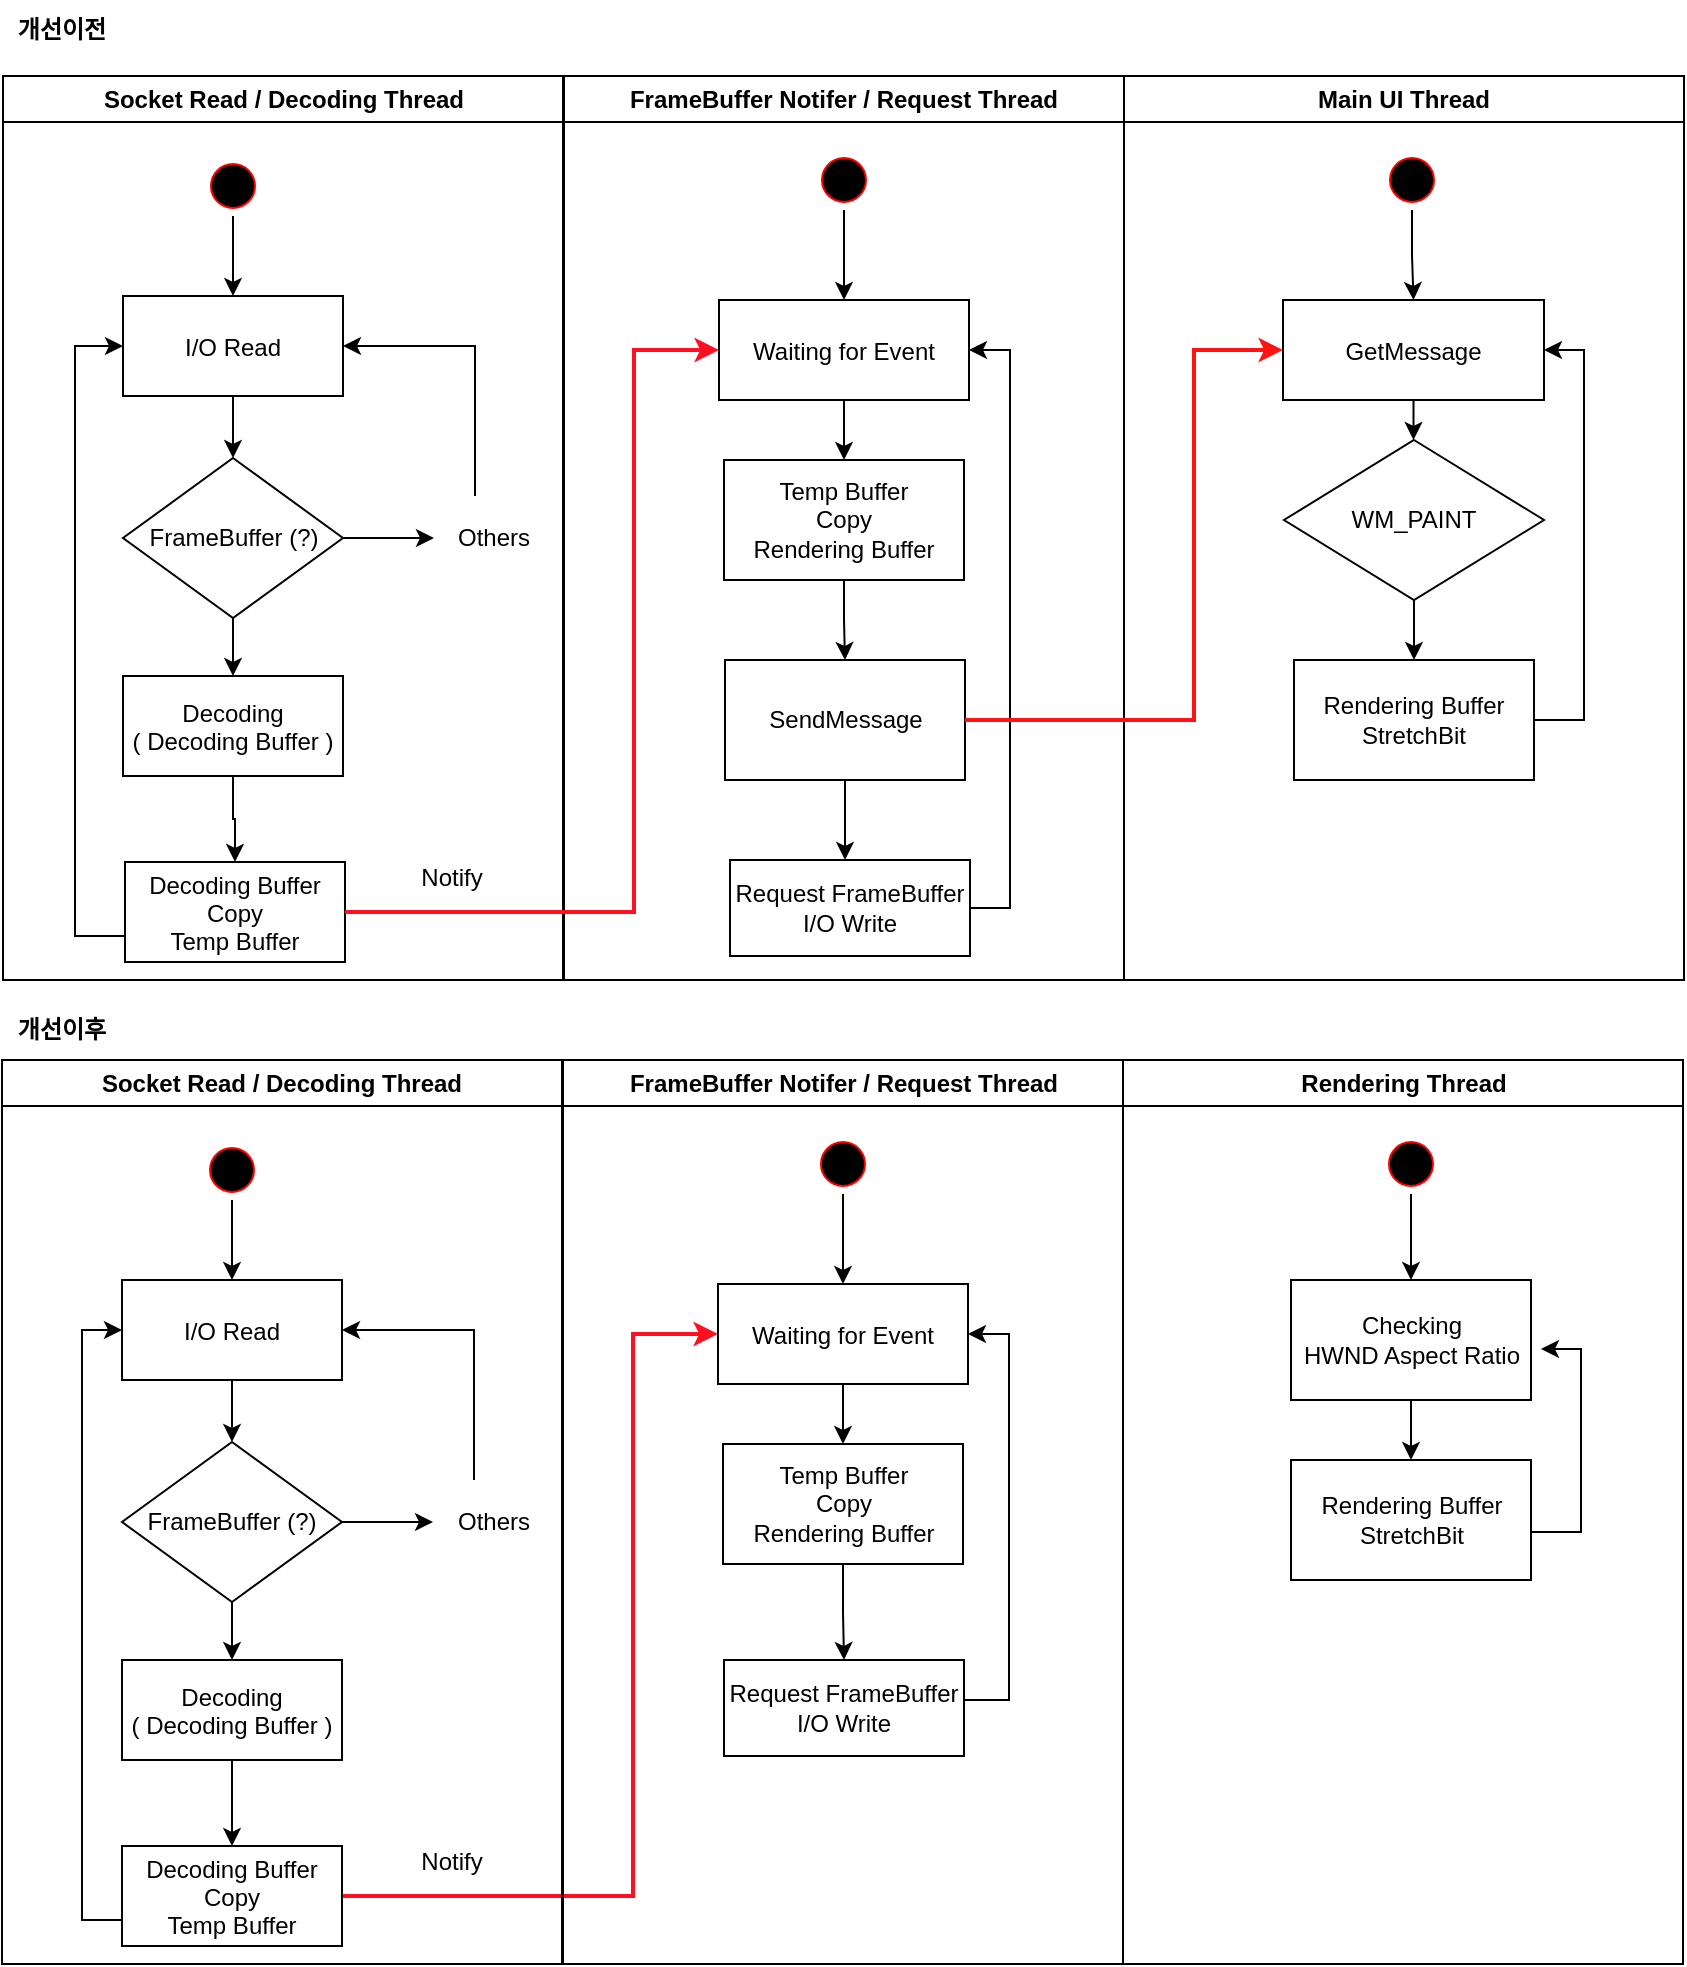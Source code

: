 <mxfile version="24.7.4">
  <diagram name="Page-1" id="e7e014a7-5840-1c2e-5031-d8a46d1fe8dd">
    <mxGraphModel dx="1195" dy="622" grid="1" gridSize="10" guides="1" tooltips="1" connect="1" arrows="1" fold="1" page="1" pageScale="1" pageWidth="1169" pageHeight="826" background="none" math="0" shadow="0">
      <root>
        <mxCell id="0" />
        <mxCell id="1" parent="0" />
        <mxCell id="2" value="Socket Read / Decoding Thread" style="swimlane;whiteSpace=wrap" parent="1" vertex="1">
          <mxGeometry x="164.5" y="128" width="280" height="452" as="geometry" />
        </mxCell>
        <mxCell id="YajSy7RYpYL-Cwf7EdQ--43" style="edgeStyle=orthogonalEdgeStyle;rounded=0;orthogonalLoop=1;jettySize=auto;html=1;" edge="1" parent="2" source="5" target="7">
          <mxGeometry relative="1" as="geometry" />
        </mxCell>
        <mxCell id="5" value="" style="ellipse;shape=startState;fillColor=#000000;strokeColor=#ff0000;" parent="2" vertex="1">
          <mxGeometry x="100" y="40" width="30" height="30" as="geometry" />
        </mxCell>
        <mxCell id="YajSy7RYpYL-Cwf7EdQ--42" style="edgeStyle=orthogonalEdgeStyle;rounded=0;orthogonalLoop=1;jettySize=auto;html=1;" edge="1" parent="2" source="7" target="YajSy7RYpYL-Cwf7EdQ--41">
          <mxGeometry relative="1" as="geometry" />
        </mxCell>
        <mxCell id="7" value="I/O Read" style="" parent="2" vertex="1">
          <mxGeometry x="60" y="110" width="110" height="50" as="geometry" />
        </mxCell>
        <mxCell id="YajSy7RYpYL-Cwf7EdQ--49" style="edgeStyle=orthogonalEdgeStyle;rounded=0;orthogonalLoop=1;jettySize=auto;html=1;" edge="1" parent="2" source="8" target="10">
          <mxGeometry relative="1" as="geometry" />
        </mxCell>
        <mxCell id="8" value="Decoding&#xa;( Decoding Buffer )" style="fillColor=#FFFFFF;strokeColor=#000000;" parent="2" vertex="1">
          <mxGeometry x="60" y="300" width="110" height="50" as="geometry" />
        </mxCell>
        <mxCell id="YajSy7RYpYL-Cwf7EdQ--53" style="edgeStyle=orthogonalEdgeStyle;rounded=0;orthogonalLoop=1;jettySize=auto;html=1;entryX=0;entryY=0.5;entryDx=0;entryDy=0;" edge="1" parent="2" source="10" target="7">
          <mxGeometry relative="1" as="geometry">
            <Array as="points">
              <mxPoint x="36" y="430" />
              <mxPoint x="36" y="135" />
            </Array>
          </mxGeometry>
        </mxCell>
        <mxCell id="10" value="Decoding Buffer&#xa;Copy&#xa;Temp Buffer" style="fillColor=#FFFFFF;strokeColor=#000000;" parent="2" vertex="1">
          <mxGeometry x="61" y="393" width="110" height="50" as="geometry" />
        </mxCell>
        <mxCell id="YajSy7RYpYL-Cwf7EdQ--45" style="edgeStyle=orthogonalEdgeStyle;rounded=0;orthogonalLoop=1;jettySize=auto;html=1;entryX=0.5;entryY=0;entryDx=0;entryDy=0;" edge="1" parent="2" source="YajSy7RYpYL-Cwf7EdQ--41" target="8">
          <mxGeometry relative="1" as="geometry" />
        </mxCell>
        <mxCell id="YajSy7RYpYL-Cwf7EdQ--48" style="edgeStyle=orthogonalEdgeStyle;rounded=0;orthogonalLoop=1;jettySize=auto;html=1;" edge="1" parent="2" source="YajSy7RYpYL-Cwf7EdQ--41" target="YajSy7RYpYL-Cwf7EdQ--46">
          <mxGeometry relative="1" as="geometry" />
        </mxCell>
        <mxCell id="YajSy7RYpYL-Cwf7EdQ--41" value="FrameBuffer (?)" style="rhombus;whiteSpace=wrap;html=1;" vertex="1" parent="2">
          <mxGeometry x="60" y="191" width="110" height="80" as="geometry" />
        </mxCell>
        <mxCell id="YajSy7RYpYL-Cwf7EdQ--65" style="edgeStyle=orthogonalEdgeStyle;rounded=0;orthogonalLoop=1;jettySize=auto;html=1;entryX=1;entryY=0.5;entryDx=0;entryDy=0;" edge="1" parent="2" source="YajSy7RYpYL-Cwf7EdQ--46" target="7">
          <mxGeometry relative="1" as="geometry">
            <Array as="points">
              <mxPoint x="236" y="135" />
            </Array>
          </mxGeometry>
        </mxCell>
        <mxCell id="YajSy7RYpYL-Cwf7EdQ--46" value="Others" style="text;html=1;align=center;verticalAlign=middle;whiteSpace=wrap;rounded=0;" vertex="1" parent="2">
          <mxGeometry x="215.5" y="210" width="60" height="42" as="geometry" />
        </mxCell>
        <mxCell id="YajSy7RYpYL-Cwf7EdQ--55" value="Notify" style="text;html=1;align=center;verticalAlign=middle;whiteSpace=wrap;rounded=0;" vertex="1" parent="2">
          <mxGeometry x="194.5" y="386" width="60" height="30" as="geometry" />
        </mxCell>
        <mxCell id="4" value="FrameBuffer Notifer / Request Thread" style="swimlane;whiteSpace=wrap" parent="1" vertex="1">
          <mxGeometry x="445" y="128" width="280" height="452" as="geometry">
            <mxRectangle x="724.5" y="128" width="140" height="30" as="alternateBounds" />
          </mxGeometry>
        </mxCell>
        <mxCell id="YajSy7RYpYL-Cwf7EdQ--58" style="edgeStyle=orthogonalEdgeStyle;rounded=0;orthogonalLoop=1;jettySize=auto;html=1;entryX=0.5;entryY=0;entryDx=0;entryDy=0;" edge="1" parent="4" source="33" target="YajSy7RYpYL-Cwf7EdQ--57">
          <mxGeometry relative="1" as="geometry" />
        </mxCell>
        <mxCell id="33" value="Waiting for Event" style="" parent="4" vertex="1">
          <mxGeometry x="77.5" y="112" width="125" height="50" as="geometry" />
        </mxCell>
        <mxCell id="YajSy7RYpYL-Cwf7EdQ--59" style="edgeStyle=orthogonalEdgeStyle;rounded=0;orthogonalLoop=1;jettySize=auto;html=1;" edge="1" parent="4" source="YajSy7RYpYL-Cwf7EdQ--52" target="33">
          <mxGeometry relative="1" as="geometry" />
        </mxCell>
        <mxCell id="YajSy7RYpYL-Cwf7EdQ--52" value="" style="ellipse;shape=startState;fillColor=#000000;strokeColor=#ff0000;" vertex="1" parent="4">
          <mxGeometry x="125" y="37" width="30" height="30" as="geometry" />
        </mxCell>
        <mxCell id="YajSy7RYpYL-Cwf7EdQ--91" style="edgeStyle=orthogonalEdgeStyle;rounded=0;orthogonalLoop=1;jettySize=auto;html=1;entryX=0.5;entryY=0;entryDx=0;entryDy=0;" edge="1" parent="4" source="YajSy7RYpYL-Cwf7EdQ--57" target="YajSy7RYpYL-Cwf7EdQ--81">
          <mxGeometry relative="1" as="geometry" />
        </mxCell>
        <mxCell id="YajSy7RYpYL-Cwf7EdQ--57" value="Temp Buffer&lt;div&gt;Copy&lt;/div&gt;&lt;div&gt;Rendering Buffer&lt;/div&gt;" style="rounded=0;whiteSpace=wrap;html=1;fillColor=#FFFFFF;strokeColor=#000000;fillStyle=auto;" vertex="1" parent="4">
          <mxGeometry x="80" y="192" width="120" height="60" as="geometry" />
        </mxCell>
        <mxCell id="YajSy7RYpYL-Cwf7EdQ--164" style="edgeStyle=orthogonalEdgeStyle;rounded=0;orthogonalLoop=1;jettySize=auto;html=1;" edge="1" parent="4" source="YajSy7RYpYL-Cwf7EdQ--81">
          <mxGeometry relative="1" as="geometry">
            <mxPoint x="140.5" y="392" as="targetPoint" />
          </mxGeometry>
        </mxCell>
        <mxCell id="YajSy7RYpYL-Cwf7EdQ--81" value="SendMessage" style="rounded=0;whiteSpace=wrap;html=1;" vertex="1" parent="4">
          <mxGeometry x="80.5" y="292" width="120" height="60" as="geometry" />
        </mxCell>
        <mxCell id="YajSy7RYpYL-Cwf7EdQ--167" style="edgeStyle=orthogonalEdgeStyle;rounded=0;orthogonalLoop=1;jettySize=auto;html=1;entryX=1;entryY=0.5;entryDx=0;entryDy=0;" edge="1" parent="4" source="YajSy7RYpYL-Cwf7EdQ--165" target="33">
          <mxGeometry relative="1" as="geometry">
            <Array as="points">
              <mxPoint x="223" y="416" />
              <mxPoint x="223" y="137" />
            </Array>
          </mxGeometry>
        </mxCell>
        <mxCell id="YajSy7RYpYL-Cwf7EdQ--165" value="Request FrameBuffer&lt;br&gt;I/O Write" style="rounded=0;whiteSpace=wrap;html=1;" vertex="1" parent="4">
          <mxGeometry x="83" y="392" width="120" height="48" as="geometry" />
        </mxCell>
        <mxCell id="YajSy7RYpYL-Cwf7EdQ--68" value="Main UI Thread" style="swimlane;whiteSpace=wrap" vertex="1" parent="1">
          <mxGeometry x="725" y="128" width="280" height="452" as="geometry">
            <mxRectangle x="724.5" y="128" width="140" height="30" as="alternateBounds" />
          </mxGeometry>
        </mxCell>
        <mxCell id="YajSy7RYpYL-Cwf7EdQ--84" style="edgeStyle=orthogonalEdgeStyle;rounded=0;orthogonalLoop=1;jettySize=auto;html=1;entryX=0.5;entryY=0;entryDx=0;entryDy=0;" edge="1" parent="YajSy7RYpYL-Cwf7EdQ--68" source="YajSy7RYpYL-Cwf7EdQ--70" target="YajSy7RYpYL-Cwf7EdQ--83">
          <mxGeometry relative="1" as="geometry" />
        </mxCell>
        <mxCell id="YajSy7RYpYL-Cwf7EdQ--70" value="GetMessage" style="" vertex="1" parent="YajSy7RYpYL-Cwf7EdQ--68">
          <mxGeometry x="79.5" y="112" width="130.5" height="50" as="geometry" />
        </mxCell>
        <mxCell id="YajSy7RYpYL-Cwf7EdQ--71" style="edgeStyle=orthogonalEdgeStyle;rounded=0;orthogonalLoop=1;jettySize=auto;html=1;" edge="1" parent="YajSy7RYpYL-Cwf7EdQ--68" source="YajSy7RYpYL-Cwf7EdQ--72" target="YajSy7RYpYL-Cwf7EdQ--70">
          <mxGeometry relative="1" as="geometry" />
        </mxCell>
        <mxCell id="YajSy7RYpYL-Cwf7EdQ--72" value="" style="ellipse;shape=startState;fillColor=#000000;strokeColor=#ff0000;" vertex="1" parent="YajSy7RYpYL-Cwf7EdQ--68">
          <mxGeometry x="129" y="37" width="30" height="30" as="geometry" />
        </mxCell>
        <mxCell id="YajSy7RYpYL-Cwf7EdQ--88" style="edgeStyle=orthogonalEdgeStyle;rounded=0;orthogonalLoop=1;jettySize=auto;html=1;" edge="1" parent="YajSy7RYpYL-Cwf7EdQ--68" source="YajSy7RYpYL-Cwf7EdQ--83" target="YajSy7RYpYL-Cwf7EdQ--86">
          <mxGeometry relative="1" as="geometry" />
        </mxCell>
        <mxCell id="YajSy7RYpYL-Cwf7EdQ--83" value="WM_PAINT" style="rhombus;whiteSpace=wrap;html=1;" vertex="1" parent="YajSy7RYpYL-Cwf7EdQ--68">
          <mxGeometry x="80" y="182" width="130" height="80" as="geometry" />
        </mxCell>
        <mxCell id="YajSy7RYpYL-Cwf7EdQ--90" style="edgeStyle=orthogonalEdgeStyle;rounded=0;orthogonalLoop=1;jettySize=auto;html=1;entryX=1;entryY=0.5;entryDx=0;entryDy=0;" edge="1" parent="YajSy7RYpYL-Cwf7EdQ--68" source="YajSy7RYpYL-Cwf7EdQ--86" target="YajSy7RYpYL-Cwf7EdQ--70">
          <mxGeometry relative="1" as="geometry">
            <Array as="points">
              <mxPoint x="230" y="322" />
              <mxPoint x="230" y="137" />
            </Array>
          </mxGeometry>
        </mxCell>
        <mxCell id="YajSy7RYpYL-Cwf7EdQ--86" value="&lt;div&gt;Rendering Buffer&lt;/div&gt;StretchBit" style="rounded=0;whiteSpace=wrap;html=1;" vertex="1" parent="YajSy7RYpYL-Cwf7EdQ--68">
          <mxGeometry x="85" y="292" width="120" height="60" as="geometry" />
        </mxCell>
        <mxCell id="YajSy7RYpYL-Cwf7EdQ--87" style="edgeStyle=orthogonalEdgeStyle;rounded=0;orthogonalLoop=1;jettySize=auto;html=1;entryX=0;entryY=0.5;entryDx=0;entryDy=0;strokeColor=#FF1212;strokeWidth=2;" edge="1" parent="1" source="YajSy7RYpYL-Cwf7EdQ--81" target="YajSy7RYpYL-Cwf7EdQ--70">
          <mxGeometry relative="1" as="geometry">
            <Array as="points">
              <mxPoint x="760" y="450" />
              <mxPoint x="760" y="265" />
            </Array>
          </mxGeometry>
        </mxCell>
        <mxCell id="YajSy7RYpYL-Cwf7EdQ--92" style="edgeStyle=orthogonalEdgeStyle;rounded=0;orthogonalLoop=1;jettySize=auto;html=1;exitX=1;exitY=0.5;exitDx=0;exitDy=0;entryX=0;entryY=0.5;entryDx=0;entryDy=0;strokeColor=#FF0F1F;strokeWidth=2;" edge="1" parent="1" source="10" target="33">
          <mxGeometry relative="1" as="geometry">
            <Array as="points">
              <mxPoint x="480" y="546" />
              <mxPoint x="480" y="265" />
            </Array>
          </mxGeometry>
        </mxCell>
        <mxCell id="YajSy7RYpYL-Cwf7EdQ--182" style="edgeStyle=orthogonalEdgeStyle;rounded=0;orthogonalLoop=1;jettySize=auto;html=1;exitX=1;exitY=0.5;exitDx=0;exitDy=0;entryX=0;entryY=0.5;entryDx=0;entryDy=0;strokeColor=#FF0F1F;strokeWidth=2;" edge="1" source="YajSy7RYpYL-Cwf7EdQ--191" target="YajSy7RYpYL-Cwf7EdQ--200" parent="1">
          <mxGeometry relative="1" as="geometry">
            <Array as="points">
              <mxPoint x="479.5" y="1038" />
              <mxPoint x="479.5" y="757" />
            </Array>
          </mxGeometry>
        </mxCell>
        <mxCell id="YajSy7RYpYL-Cwf7EdQ--183" value="Socket Read / Decoding Thread" style="swimlane;whiteSpace=wrap" vertex="1" parent="1">
          <mxGeometry x="164" y="620" width="280" height="452" as="geometry" />
        </mxCell>
        <mxCell id="YajSy7RYpYL-Cwf7EdQ--184" style="edgeStyle=orthogonalEdgeStyle;rounded=0;orthogonalLoop=1;jettySize=auto;html=1;" edge="1" parent="YajSy7RYpYL-Cwf7EdQ--183" source="YajSy7RYpYL-Cwf7EdQ--185" target="YajSy7RYpYL-Cwf7EdQ--187">
          <mxGeometry relative="1" as="geometry" />
        </mxCell>
        <mxCell id="YajSy7RYpYL-Cwf7EdQ--185" value="" style="ellipse;shape=startState;fillColor=#000000;strokeColor=#ff0000;" vertex="1" parent="YajSy7RYpYL-Cwf7EdQ--183">
          <mxGeometry x="100" y="40" width="30" height="30" as="geometry" />
        </mxCell>
        <mxCell id="YajSy7RYpYL-Cwf7EdQ--186" style="edgeStyle=orthogonalEdgeStyle;rounded=0;orthogonalLoop=1;jettySize=auto;html=1;" edge="1" parent="YajSy7RYpYL-Cwf7EdQ--183" source="YajSy7RYpYL-Cwf7EdQ--187" target="YajSy7RYpYL-Cwf7EdQ--194">
          <mxGeometry relative="1" as="geometry" />
        </mxCell>
        <mxCell id="YajSy7RYpYL-Cwf7EdQ--187" value="I/O Read" style="" vertex="1" parent="YajSy7RYpYL-Cwf7EdQ--183">
          <mxGeometry x="60" y="110" width="110" height="50" as="geometry" />
        </mxCell>
        <mxCell id="YajSy7RYpYL-Cwf7EdQ--189" value="Decoding&#xa;( Decoding Buffer )" style="fillColor=#FFFFFF;strokeColor=#000000;" vertex="1" parent="YajSy7RYpYL-Cwf7EdQ--183">
          <mxGeometry x="60" y="300" width="110" height="50" as="geometry" />
        </mxCell>
        <mxCell id="YajSy7RYpYL-Cwf7EdQ--192" style="edgeStyle=orthogonalEdgeStyle;rounded=0;orthogonalLoop=1;jettySize=auto;html=1;entryX=0.5;entryY=0;entryDx=0;entryDy=0;" edge="1" parent="YajSy7RYpYL-Cwf7EdQ--183" source="YajSy7RYpYL-Cwf7EdQ--194" target="YajSy7RYpYL-Cwf7EdQ--189">
          <mxGeometry relative="1" as="geometry" />
        </mxCell>
        <mxCell id="YajSy7RYpYL-Cwf7EdQ--193" style="edgeStyle=orthogonalEdgeStyle;rounded=0;orthogonalLoop=1;jettySize=auto;html=1;" edge="1" parent="YajSy7RYpYL-Cwf7EdQ--183" source="YajSy7RYpYL-Cwf7EdQ--194" target="YajSy7RYpYL-Cwf7EdQ--196">
          <mxGeometry relative="1" as="geometry" />
        </mxCell>
        <mxCell id="YajSy7RYpYL-Cwf7EdQ--194" value="FrameBuffer (?)" style="rhombus;whiteSpace=wrap;html=1;" vertex="1" parent="YajSy7RYpYL-Cwf7EdQ--183">
          <mxGeometry x="60" y="191" width="110" height="80" as="geometry" />
        </mxCell>
        <mxCell id="YajSy7RYpYL-Cwf7EdQ--195" style="edgeStyle=orthogonalEdgeStyle;rounded=0;orthogonalLoop=1;jettySize=auto;html=1;entryX=1;entryY=0.5;entryDx=0;entryDy=0;" edge="1" parent="YajSy7RYpYL-Cwf7EdQ--183" source="YajSy7RYpYL-Cwf7EdQ--196" target="YajSy7RYpYL-Cwf7EdQ--187">
          <mxGeometry relative="1" as="geometry">
            <Array as="points">
              <mxPoint x="236" y="135" />
            </Array>
          </mxGeometry>
        </mxCell>
        <mxCell id="YajSy7RYpYL-Cwf7EdQ--196" value="Others" style="text;html=1;align=center;verticalAlign=middle;whiteSpace=wrap;rounded=0;" vertex="1" parent="YajSy7RYpYL-Cwf7EdQ--183">
          <mxGeometry x="215.5" y="210" width="60" height="42" as="geometry" />
        </mxCell>
        <mxCell id="YajSy7RYpYL-Cwf7EdQ--197" value="Notify" style="text;html=1;align=center;verticalAlign=middle;whiteSpace=wrap;rounded=0;" vertex="1" parent="YajSy7RYpYL-Cwf7EdQ--183">
          <mxGeometry x="194.5" y="386" width="60" height="30" as="geometry" />
        </mxCell>
        <mxCell id="YajSy7RYpYL-Cwf7EdQ--198" value="FrameBuffer Notifer / Request Thread" style="swimlane;whiteSpace=wrap" vertex="1" parent="1">
          <mxGeometry x="444.5" y="620" width="280" height="452" as="geometry">
            <mxRectangle x="724.5" y="128" width="140" height="30" as="alternateBounds" />
          </mxGeometry>
        </mxCell>
        <mxCell id="YajSy7RYpYL-Cwf7EdQ--199" style="edgeStyle=orthogonalEdgeStyle;rounded=0;orthogonalLoop=1;jettySize=auto;html=1;entryX=0.5;entryY=0;entryDx=0;entryDy=0;" edge="1" parent="YajSy7RYpYL-Cwf7EdQ--198" source="YajSy7RYpYL-Cwf7EdQ--200" target="YajSy7RYpYL-Cwf7EdQ--204">
          <mxGeometry relative="1" as="geometry" />
        </mxCell>
        <mxCell id="YajSy7RYpYL-Cwf7EdQ--200" value="Waiting for Event" style="" vertex="1" parent="YajSy7RYpYL-Cwf7EdQ--198">
          <mxGeometry x="77.5" y="112" width="125" height="50" as="geometry" />
        </mxCell>
        <mxCell id="YajSy7RYpYL-Cwf7EdQ--201" style="edgeStyle=orthogonalEdgeStyle;rounded=0;orthogonalLoop=1;jettySize=auto;html=1;" edge="1" parent="YajSy7RYpYL-Cwf7EdQ--198" source="YajSy7RYpYL-Cwf7EdQ--202" target="YajSy7RYpYL-Cwf7EdQ--200">
          <mxGeometry relative="1" as="geometry" />
        </mxCell>
        <mxCell id="YajSy7RYpYL-Cwf7EdQ--202" value="" style="ellipse;shape=startState;fillColor=#000000;strokeColor=#ff0000;" vertex="1" parent="YajSy7RYpYL-Cwf7EdQ--198">
          <mxGeometry x="125" y="37" width="30" height="30" as="geometry" />
        </mxCell>
        <mxCell id="YajSy7RYpYL-Cwf7EdQ--224" style="edgeStyle=orthogonalEdgeStyle;rounded=0;orthogonalLoop=1;jettySize=auto;html=1;" edge="1" parent="YajSy7RYpYL-Cwf7EdQ--198" source="YajSy7RYpYL-Cwf7EdQ--204" target="YajSy7RYpYL-Cwf7EdQ--208">
          <mxGeometry relative="1" as="geometry" />
        </mxCell>
        <mxCell id="YajSy7RYpYL-Cwf7EdQ--204" value="Temp Buffer&lt;div&gt;Copy&lt;/div&gt;&lt;div&gt;Rendering Buffer&lt;/div&gt;" style="rounded=0;whiteSpace=wrap;html=1;fillColor=#FFFFFF;strokeColor=#000000;fillStyle=auto;" vertex="1" parent="YajSy7RYpYL-Cwf7EdQ--198">
          <mxGeometry x="80" y="192" width="120" height="60" as="geometry" />
        </mxCell>
        <mxCell id="YajSy7RYpYL-Cwf7EdQ--207" style="edgeStyle=orthogonalEdgeStyle;rounded=0;orthogonalLoop=1;jettySize=auto;html=1;entryX=1;entryY=0.5;entryDx=0;entryDy=0;" edge="1" parent="YajSy7RYpYL-Cwf7EdQ--198" source="YajSy7RYpYL-Cwf7EdQ--208" target="YajSy7RYpYL-Cwf7EdQ--200">
          <mxGeometry relative="1" as="geometry">
            <Array as="points">
              <mxPoint x="223" y="320" />
              <mxPoint x="223" y="137" />
            </Array>
          </mxGeometry>
        </mxCell>
        <mxCell id="YajSy7RYpYL-Cwf7EdQ--208" value="Request FrameBuffer&lt;br&gt;I/O Write" style="rounded=0;whiteSpace=wrap;html=1;" vertex="1" parent="YajSy7RYpYL-Cwf7EdQ--198">
          <mxGeometry x="80.5" y="300" width="120" height="48" as="geometry" />
        </mxCell>
        <mxCell id="YajSy7RYpYL-Cwf7EdQ--209" value="Rendering Thread" style="swimlane;whiteSpace=wrap" vertex="1" parent="1">
          <mxGeometry x="724.5" y="620" width="280" height="452" as="geometry">
            <mxRectangle x="724.5" y="128" width="140" height="30" as="alternateBounds" />
          </mxGeometry>
        </mxCell>
        <mxCell id="YajSy7RYpYL-Cwf7EdQ--243" style="edgeStyle=orthogonalEdgeStyle;rounded=0;orthogonalLoop=1;jettySize=auto;html=1;entryX=0.5;entryY=0;entryDx=0;entryDy=0;" edge="1" parent="YajSy7RYpYL-Cwf7EdQ--209" source="YajSy7RYpYL-Cwf7EdQ--213" target="YajSy7RYpYL-Cwf7EdQ--241">
          <mxGeometry relative="1" as="geometry" />
        </mxCell>
        <mxCell id="YajSy7RYpYL-Cwf7EdQ--213" value="" style="ellipse;shape=startState;fillColor=#000000;strokeColor=#ff0000;" vertex="1" parent="YajSy7RYpYL-Cwf7EdQ--209">
          <mxGeometry x="129" y="37" width="30" height="30" as="geometry" />
        </mxCell>
        <mxCell id="YajSy7RYpYL-Cwf7EdQ--232" style="edgeStyle=orthogonalEdgeStyle;rounded=0;orthogonalLoop=1;jettySize=auto;html=1;entryX=1;entryY=0.5;entryDx=0;entryDy=0;" edge="1" parent="YajSy7RYpYL-Cwf7EdQ--209" source="YajSy7RYpYL-Cwf7EdQ--226">
          <mxGeometry relative="1" as="geometry">
            <mxPoint x="209" y="144.5" as="targetPoint" />
            <Array as="points">
              <mxPoint x="229" y="236" />
              <mxPoint x="229" y="145" />
            </Array>
          </mxGeometry>
        </mxCell>
        <mxCell id="YajSy7RYpYL-Cwf7EdQ--226" value="&lt;div&gt;Rendering Buffer&lt;/div&gt;StretchBit" style="rounded=0;whiteSpace=wrap;html=1;" vertex="1" parent="YajSy7RYpYL-Cwf7EdQ--209">
          <mxGeometry x="84" y="200" width="120" height="60" as="geometry" />
        </mxCell>
        <mxCell id="YajSy7RYpYL-Cwf7EdQ--242" style="edgeStyle=orthogonalEdgeStyle;rounded=0;orthogonalLoop=1;jettySize=auto;html=1;" edge="1" parent="YajSy7RYpYL-Cwf7EdQ--209" source="YajSy7RYpYL-Cwf7EdQ--241" target="YajSy7RYpYL-Cwf7EdQ--226">
          <mxGeometry relative="1" as="geometry" />
        </mxCell>
        <mxCell id="YajSy7RYpYL-Cwf7EdQ--241" value="Checking&lt;div&gt;HWND Aspect Ratio&lt;/div&gt;" style="rounded=0;whiteSpace=wrap;html=1;fillColor=#FFFFFF;strokeColor=#000000;fillStyle=auto;" vertex="1" parent="YajSy7RYpYL-Cwf7EdQ--209">
          <mxGeometry x="84" y="110" width="120" height="60" as="geometry" />
        </mxCell>
        <mxCell id="YajSy7RYpYL-Cwf7EdQ--191" value="Decoding Buffer&#xa;Copy&#xa;Temp Buffer" style="fillColor=#FFFFFF;strokeColor=#000000;" vertex="1" parent="1">
          <mxGeometry x="224" y="1013" width="110" height="50" as="geometry" />
        </mxCell>
        <mxCell id="YajSy7RYpYL-Cwf7EdQ--190" style="edgeStyle=orthogonalEdgeStyle;rounded=0;orthogonalLoop=1;jettySize=auto;html=1;entryX=0;entryY=0.5;entryDx=0;entryDy=0;" edge="1" parent="1" source="YajSy7RYpYL-Cwf7EdQ--191" target="YajSy7RYpYL-Cwf7EdQ--187">
          <mxGeometry relative="1" as="geometry">
            <Array as="points">
              <mxPoint x="204" y="1050" />
              <mxPoint x="204" y="755" />
            </Array>
          </mxGeometry>
        </mxCell>
        <mxCell id="YajSy7RYpYL-Cwf7EdQ--237" style="edgeStyle=orthogonalEdgeStyle;rounded=0;orthogonalLoop=1;jettySize=auto;html=1;entryX=0.5;entryY=0;entryDx=0;entryDy=0;" edge="1" parent="1" source="YajSy7RYpYL-Cwf7EdQ--189" target="YajSy7RYpYL-Cwf7EdQ--191">
          <mxGeometry relative="1" as="geometry" />
        </mxCell>
        <mxCell id="YajSy7RYpYL-Cwf7EdQ--238" value="개선이전" style="text;html=1;align=center;verticalAlign=middle;whiteSpace=wrap;rounded=0;fontStyle=1" vertex="1" parent="1">
          <mxGeometry x="164" y="90" width="60" height="30" as="geometry" />
        </mxCell>
        <mxCell id="YajSy7RYpYL-Cwf7EdQ--239" value="개선이후" style="text;html=1;align=center;verticalAlign=middle;whiteSpace=wrap;rounded=0;fontStyle=1" vertex="1" parent="1">
          <mxGeometry x="164" y="590" width="60" height="30" as="geometry" />
        </mxCell>
      </root>
    </mxGraphModel>
  </diagram>
</mxfile>
